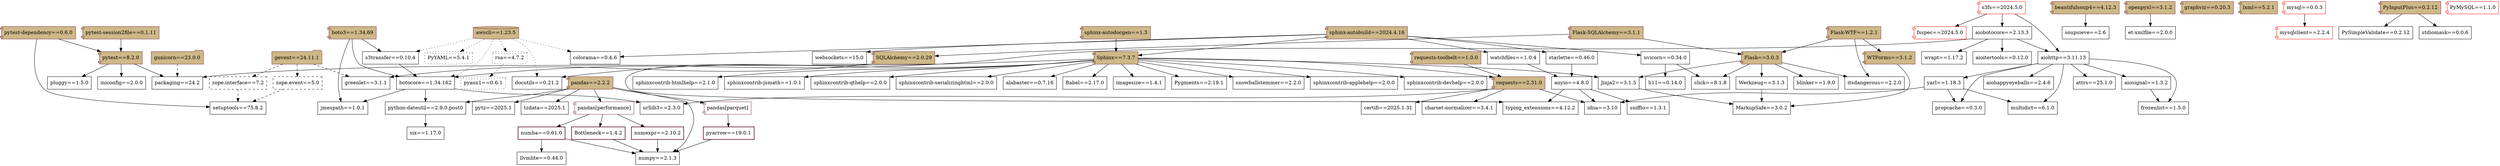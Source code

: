 digraph package_dependencies {
    graph [rankdir=TB]

    /* Node Types
        When multiple adjustments are present, order is label, style, shape

        Packages used in code: `style="bold"`
        Dockerfile package dependencies: `style="dashed"`
        AWS Glue package dependencies: `style="dotted"`
        
        From 'requirements.txt`: `shape="component"`
        From AWS Glue: `shape="cylinder"`
        From Dockerfile: `shape="folder"`
        Dependencies: `shape="box"`
    */
    /* Edge Types
        Dependency relationships go from installed package to dependency (required by) package and are listed under the former.

        Dependencies of Dockerfile packages: `style="dashed"`
        Dependencies of AWS Glue packages: `style="dotted"`
    */

    aiobotocore [
        label="\N==2.13.3"
        shape="box"
    ]
    aiobotocore -> aiohttp
    aiobotocore -> aioitertools
    aiobotocore -> botocore
    aiobotocore -> wrapt

    aiohappyeyeballs [
        label="\N==2.4.6"
        shape="box"
    ]

    aiohttp [
        label="\N==3.11.13"
        shape="box"
    ]
    aiohttp -> aiohappyeyeballs
    aiohttp -> aiosignal
    aiohttp -> attrs
    aiohttp -> frozenlist
    aiohttp -> multidict
    aiohttp -> propcache
    aiohttp -> yarl

    aioitertools [
        label="\N==0.12.0"
        shape="box"
    ]

    aiosignal [
        label="\N==1.3.2"
        shape="box"
    ]
    aiosignal -> frozenlist

    alabaster [
        label="\N==0.7.16"
        shape="box"
    ]

    anyio [
        label="\N==4.8.0"
        shape="box"
    ]
    anyio -> "typing_extensions"
    anyio -> idna
    anyio -> sniffio

    attrs [
        label="\N==25.1.0"
        shape="box"
    ]

    awscli [
        label="\N==1.23.5"
        style="filled"
        color="#782f40"
        fillcolor="#ceb888"
        shape="cylinder"
    ]
    awscli -> botocore [style="dotted"]
    awscli -> colorama [style="dotted"]
    awscli -> docutils [style="dotted"]
    awscli -> PyYAML [style="dotted"]
    awscli -> rsa [style="dotted"]
    awscli -> s3transfer [style="dotted"]

    Babel [
        label="\N==2.17.0"
        shape="box"
    ]

    beautifulsoup4 [
        label="\N==4.12.3"
        style="filled"
        color="#782f40"
        fillcolor="#ceb888"
        shape="component"
    ]
    beautifulsoup4 -> soupsieve

    blinker [
        label="\N==1.9.0"
        shape="box"
    ]

    boto3 [
        label="\N==1.34.69"
        style="filled"
        color="#782f40"
        fillcolor="#ceb888"
        shape="component"
    ]
    boto3 -> botocore
    boto3 -> jmespath
    boto3 -> s3transfer

    botocore [
        label="\N==1.34.162"
        shape="box"
    ]
    botocore -> jmespath
    botocore -> "python-dateutil"
    botocore -> urllib3

    Bottleneck [
        label="\N==1.4.2"
        style="bold"
        color="#782f40"
        shape="box"
    ]
    Bottleneck -> numpy

    certifi [
        label="\N==2025.1.31"
        shape="box"
    ]

    "charset-normalizer" [
        label="\N==3.4.1"
        shape="box"
    ]

    click [
        label="\N==8.1.8"
        shape="box"
    ]

    colorama [
        label="\N==0.4.6"
        shape="box"
    ]

    docutils [
        label="\N==0.21.2"
        shape="box"
    ]

    "et-xmlfile" [
        label="\N==2.0.0"
        shape="box"
    ]

    Flask [
        label="\N==3.0.3"
        style="filled"
        color="#782f40"
        fillcolor="#ceb888"
        shape="component"
    ]
    Flask -> blinker
    Flask -> click
    Flask -> itsdangerous
    Flask -> Jinja2
    Flask -> Werkzeug

    "Flask-SQLAlchemy" [
        label="\N==3.1.1"
        style="filled"
        color="#782f40"
        fillcolor="#ceb888"
        shape="component"
    ]
    "Flask-SQLAlchemy" -> Flask
    "Flask-SQLAlchemy" -> SQLAlchemy

    "Flask-WTF" [
        label="\N==1.2.1"
        style="filled"
        color="#782f40"
        fillcolor="#ceb888"
        shape="component"
    ]
    "Flask-WTF" -> Flask
    "Flask-WTF" -> itsdangerous
    "Flask-WTF" -> WTForms

    frozenlist [
        label="\N==1.5.0"
        shape="box"
    ]

    fsspec [
        label="\N==2024.5.0"
        color="red" // Possibly remove
        shape="component"
    ]

    gevent [
        label="\N==24.11.1"
        style="filled"
        color="#782f40"
        fillcolor="#ceb888"
        shape="folder"
    ]
    gevent -> greenlet [style="dashed"]
    gevent -> "zope.event" [style="dashed"]
    gevent -> "zope.interface" [style="dashed"]

    graphviz [
        label="\N==0.20.3"
        style="filled"
        color="#782f40"
        fillcolor="#ceb888"
        shape="component"
    ]

    greenlet [
        label="\N==3.1.1"
        shape="box"
    ]

    gunicorn [
        label="\N==23.0.0"
        style="filled"
        color="#782f40"
        fillcolor="#ceb888"
        shape="folder"
    ]
    gunicorn -> packaging [style="dashed"]

    h11 [
        label="\N==0.14.0"
        shape="box"
    ]

    idna [
        label="\N==3.10"
        shape="box"
    ]

    imagesize [
        label="\N==1.4.1"
        shape="box"
    ]

    iniconfig [
        label="\N==2.0.0"
        shape="box"
    ]

    itsdangerous [
        label="\N==2.2.0"
        shape="box"
    ]

    Jinja2 [
        label="\N==3.1.5"
        shape="box"
    ]
    Jinja2 -> MarkupSafe

    jmespath [
        label="\N==1.0.1"
        shape="box"
    ]

    llvmlite [
        label="\N==0.44.0"
        shape="box"
    ]

    lxml [
        label="\N==5.2.1"
        style="filled"
        color="#782f40"
        fillcolor="#ceb888"
        shape="component"
    ]

    MarkupSafe [
        label="\N==3.0.2"
        shape="box"
    ]

    multidict [
        label="\N==6.1.0"
        shape="box"
    ]

    mysql [
        label="\N==0.0.3"
        color="red" // Possibly remove
        shape="component"
    ]
    mysql -> mysqlclient

    mysqlclient [
        label="\N==2.2.4"
        color="red" // Possibly remove
        shape="component"
    ]

    numba [
        label="\N==0.61.0"
        style="bold"
        color="#782f40"
        shape="box"
    ]
    numba -> llvmlite
    numba -> numpy

    numexpr [
        label="\N==2.10.2"
        style="bold"
        color="#782f40"
        shape="box"
    ]
    numexpr -> numpy

    numpy [
        label="\N==2.1.3"
        shape="box"
    ]

    openpyxl [
        label="\N==3.1.2"
        style="filled"
        color="#782f40"
        fillcolor="#ceb888"
        shape="component"
    ]
    openpyxl -> "et-xmlfile"

    packaging [
        label="\N==24.2"
        shape="box"
    ]

    pandas [
        label="\N==2.2.2"
        style="filled"
        color="#782f40"
        fillcolor="#ceb888"
        shape="component"
    ]
    pandas -> numpy
    pandas -> "pandas[parquet]"
    pandas -> "pandas[performance]"
    pandas -> "python-dateutil"
    pandas -> pytz
    pandas -> tzdata

    "pandas[parquet]" [
        color="#782f40"
        shape="component"
    ]
    "pandas[parquet]" -> pyarrow

    "pandas[performance]" [
        color="#782f40"
        shape="component"
    ]
    "pandas[performance]" -> Bottleneck
    "pandas[performance]" -> numba
    "pandas[performance]" -> numexpr

    pluggy [
        label="\N==1.5.0"
        shape="box"
    ]

    propcache [
        label="\N==0.3.0"
        shape="box"
    ]

    pyarrow [
        label="\N==19.0.1"
        style="bold"
        color="#782f40"
        shape="box"
    ]
    pyarrow -> numpy

    pyasn1 [
        label="\N==0.6.1"
        style="dotted"
        shape="cylinder"
    ]

    Pygments [
        label="\N==2.19.1"
        shape="box"
    ]

    PyInputPlus [
        label="\N==0.2.12"
        style="filled"
        color="#782f40"
        fillcolor="#ceb888"
        shape="component"
    ]
    PyInputPlus -> PySimpleValidate
    PyInputPlus -> stdiomask

    PyMySQL [
        label="\N==1.1.0"
        color="red" // Possibly remove
        shape="component"
    ]

    PySimpleValidate [
        label="\N==0.2.12"
        shape="box"
    ]

    pytest [
        label="\N==8.2.0"
        style="filled"
        color="#782f40"
        fillcolor="#ceb888"
        shape="component"
    ]
    pytest -> iniconfig
    pytest -> packaging
    pytest -> pluggy

    "pytest-dependency" [
        label="\N==0.6.0"
        style="filled"
        color="#782f40"
        fillcolor="#ceb888"
        shape="component"
    ]
    "pytest-dependency" -> pytest
    "pytest-dependency" -> setuptools

    "pytest-session2file" [
        label="\N==0.1.11"
        style="filled"
        color="#782f40"
        fillcolor="#ceb888"
        shape="component"
    ]
    "pytest-session2file" -> pytest

    "python-dateutil" [
        label="\N==2.9.0.post0"
        shape="box"
    ]
    "python-dateutil" -> six

    pytz [
        label="\N==2025.1"
        shape="box"
    ]

    PyYAML [
        label="\N==5.4.1"
        style="dotted"
        shape="cylinder"
    ]

    requests [
        label="\N==2.31.0"
        style="filled"
        color="#782f40"
        fillcolor="#ceb888"
        shape="component"
    ]
    requests -> "charset-normalizer"
    requests -> certifi
    requests -> idna
    requests -> urllib3

    "requests-toolbelt" [
        label="\N==1.0.0"
        style="filled"
        color="#782f40"
        fillcolor="#ceb888"
        shape="component"
    ]
    "requests-toolbelt" -> requests

    rsa [
        label="\N==4.7.2"
        style="dotted"
        shape="cylinder"
    ]
    rsa -> pyasn1 [style="dotted"]

    s3fs [
        label="\N==2024.5.0"
        color="red" // Possibly remove
        shape="component"
    ]
    s3fs -> aiobotocore
    s3fs -> aiohttp
    s3fs -> fsspec

    s3transfer [
        label="\N==0.10.4"
        shape="box"
    ]
    s3transfer -> botocore

    setuptools [
        label="\N==75.8.2"
        shape="box"
    ]

    six [
        label="\N==1.17.0"
        shape="box"
    ]

    sniffio [
        label="\N==1.3.1"
        shape="box"
    ]

    snowballstemmer [
        label="\N==2.2.0"
        shape="box"
    ]

    soupsieve [
        label="\N==2.6"
        shape="box"
    ]

    Sphinx [
        label="\N==7.3.7"
        style="filled"
        color="#782f40"
        fillcolor="#ceb888"
        shape="component"
    ]
    Sphinx -> alabaster
    Sphinx -> Babel
    Sphinx -> docutils
    Sphinx -> imagesize
    Sphinx -> Jinja2
    Sphinx -> packaging
    Sphinx -> Pygments
    Sphinx -> requests
    Sphinx -> snowballstemmer
    Sphinx -> "sphinxcontrib-applehelp"
    Sphinx -> "sphinxcontrib-devhelp"
    Sphinx -> "sphinxcontrib-htmlhelp"
    Sphinx -> "sphinxcontrib-jsmath"
    Sphinx -> "sphinxcontrib-qthelp"
    Sphinx -> "sphinxcontrib-serializinghtml"

    "sphinx-autobuild" [
        label="\N==2024.4.16"
        style="filled"
        color="#782f40"
        fillcolor="#ceb888"
        shape="component"
    ]
    "sphinx-autobuild" -> colorama
    "sphinx-autobuild" -> Sphinx
    "sphinx-autobuild" -> starlette
    "sphinx-autobuild" -> uvicorn
    "sphinx-autobuild" -> watchfiles
    "sphinx-autobuild" -> websockets

    "sphinx-autodocgen" [
        label="\N==1.3"
        style="filled"
        color="#782f40"
        fillcolor="#ceb888"
        shape="component"
    ]
    "sphinx-autodocgen" -> Sphinx

    "sphinxcontrib-applehelp" [
        label="\N==2.0.0"
        shape="box"
    ]

    "sphinxcontrib-devhelp" [
        label="\N==2.0.0"
        shape="box"
    ]

    "sphinxcontrib-htmlhelp" [
        label="\N==2.1.0"
        shape="box"
    ]

    "sphinxcontrib-jsmath" [
        label="\N==1.0.1"
        shape="box"
    ]

    "sphinxcontrib-qthelp" [
        label="\N==2.0.0"
        shape="box"
    ]

    "sphinxcontrib-serializinghtml" [
        label="\N==2.0.0"
        shape="box"
    ]

    SQLAlchemy [
        label="\N==2.0.29"
        style="filled"
        color="#782f40"
        fillcolor="#ceb888"
        shape="component"
    ]
    SQLAlchemy -> greenlet
    SQLAlchemy -> "typing_extensions"

    starlette [
        label="\N==0.46.0"
        shape="box"
    ]
    starlette -> anyio

    stdiomask [
        label="\N==0.0.6"
        shape="box"
    ]

    "typing_extensions" [
        label="\N==4.12.2"
        shape="box"
    ]

    tzdata [
        label="\N==2025.1"
        shape="box"
    ]

    urllib3 [
        label="\N==2.3.0"
        shape="box"
    ]

    uvicorn [
        label="\N==0.34.0"
        shape="box"
    ]
    uvicorn -> click
    uvicorn -> h11

    watchfiles [
        label="\N==1.0.4"
        shape="box"
    ]
    watchfiles -> anyio

    websockets [
        label="\N==15.0"
        shape="box"
    ]

    Werkzeug [
        label="\N==3.1.3"
        shape="box"
    ]
    Werkzeug -> MarkupSafe

    wrapt [
        label="\N==1.17.2"
        shape="box"
    ]

    WTForms [
        label="\N==3.1.2"
        style="filled"
        color="#782f40"
        fillcolor="#ceb888"
        shape="component"
    ]
    WTForms -> MarkupSafe

    yarl [
        label="\N==1.18.3"
        shape="box"
    ]
    yarl -> idna
    yarl -> multidict
    yarl -> propcache

    "zope.event" [
        label="\N==5.0"
        style="dashed"
        shape="box"
    ]
    "zope.event" -> setuptools [style="dashed"]

    "zope.interface" [
        label="\N==7.2"
        style="dashed"
        shape="box"
    ]
    "zope.interface" -> setuptools [style="dashed"]
}